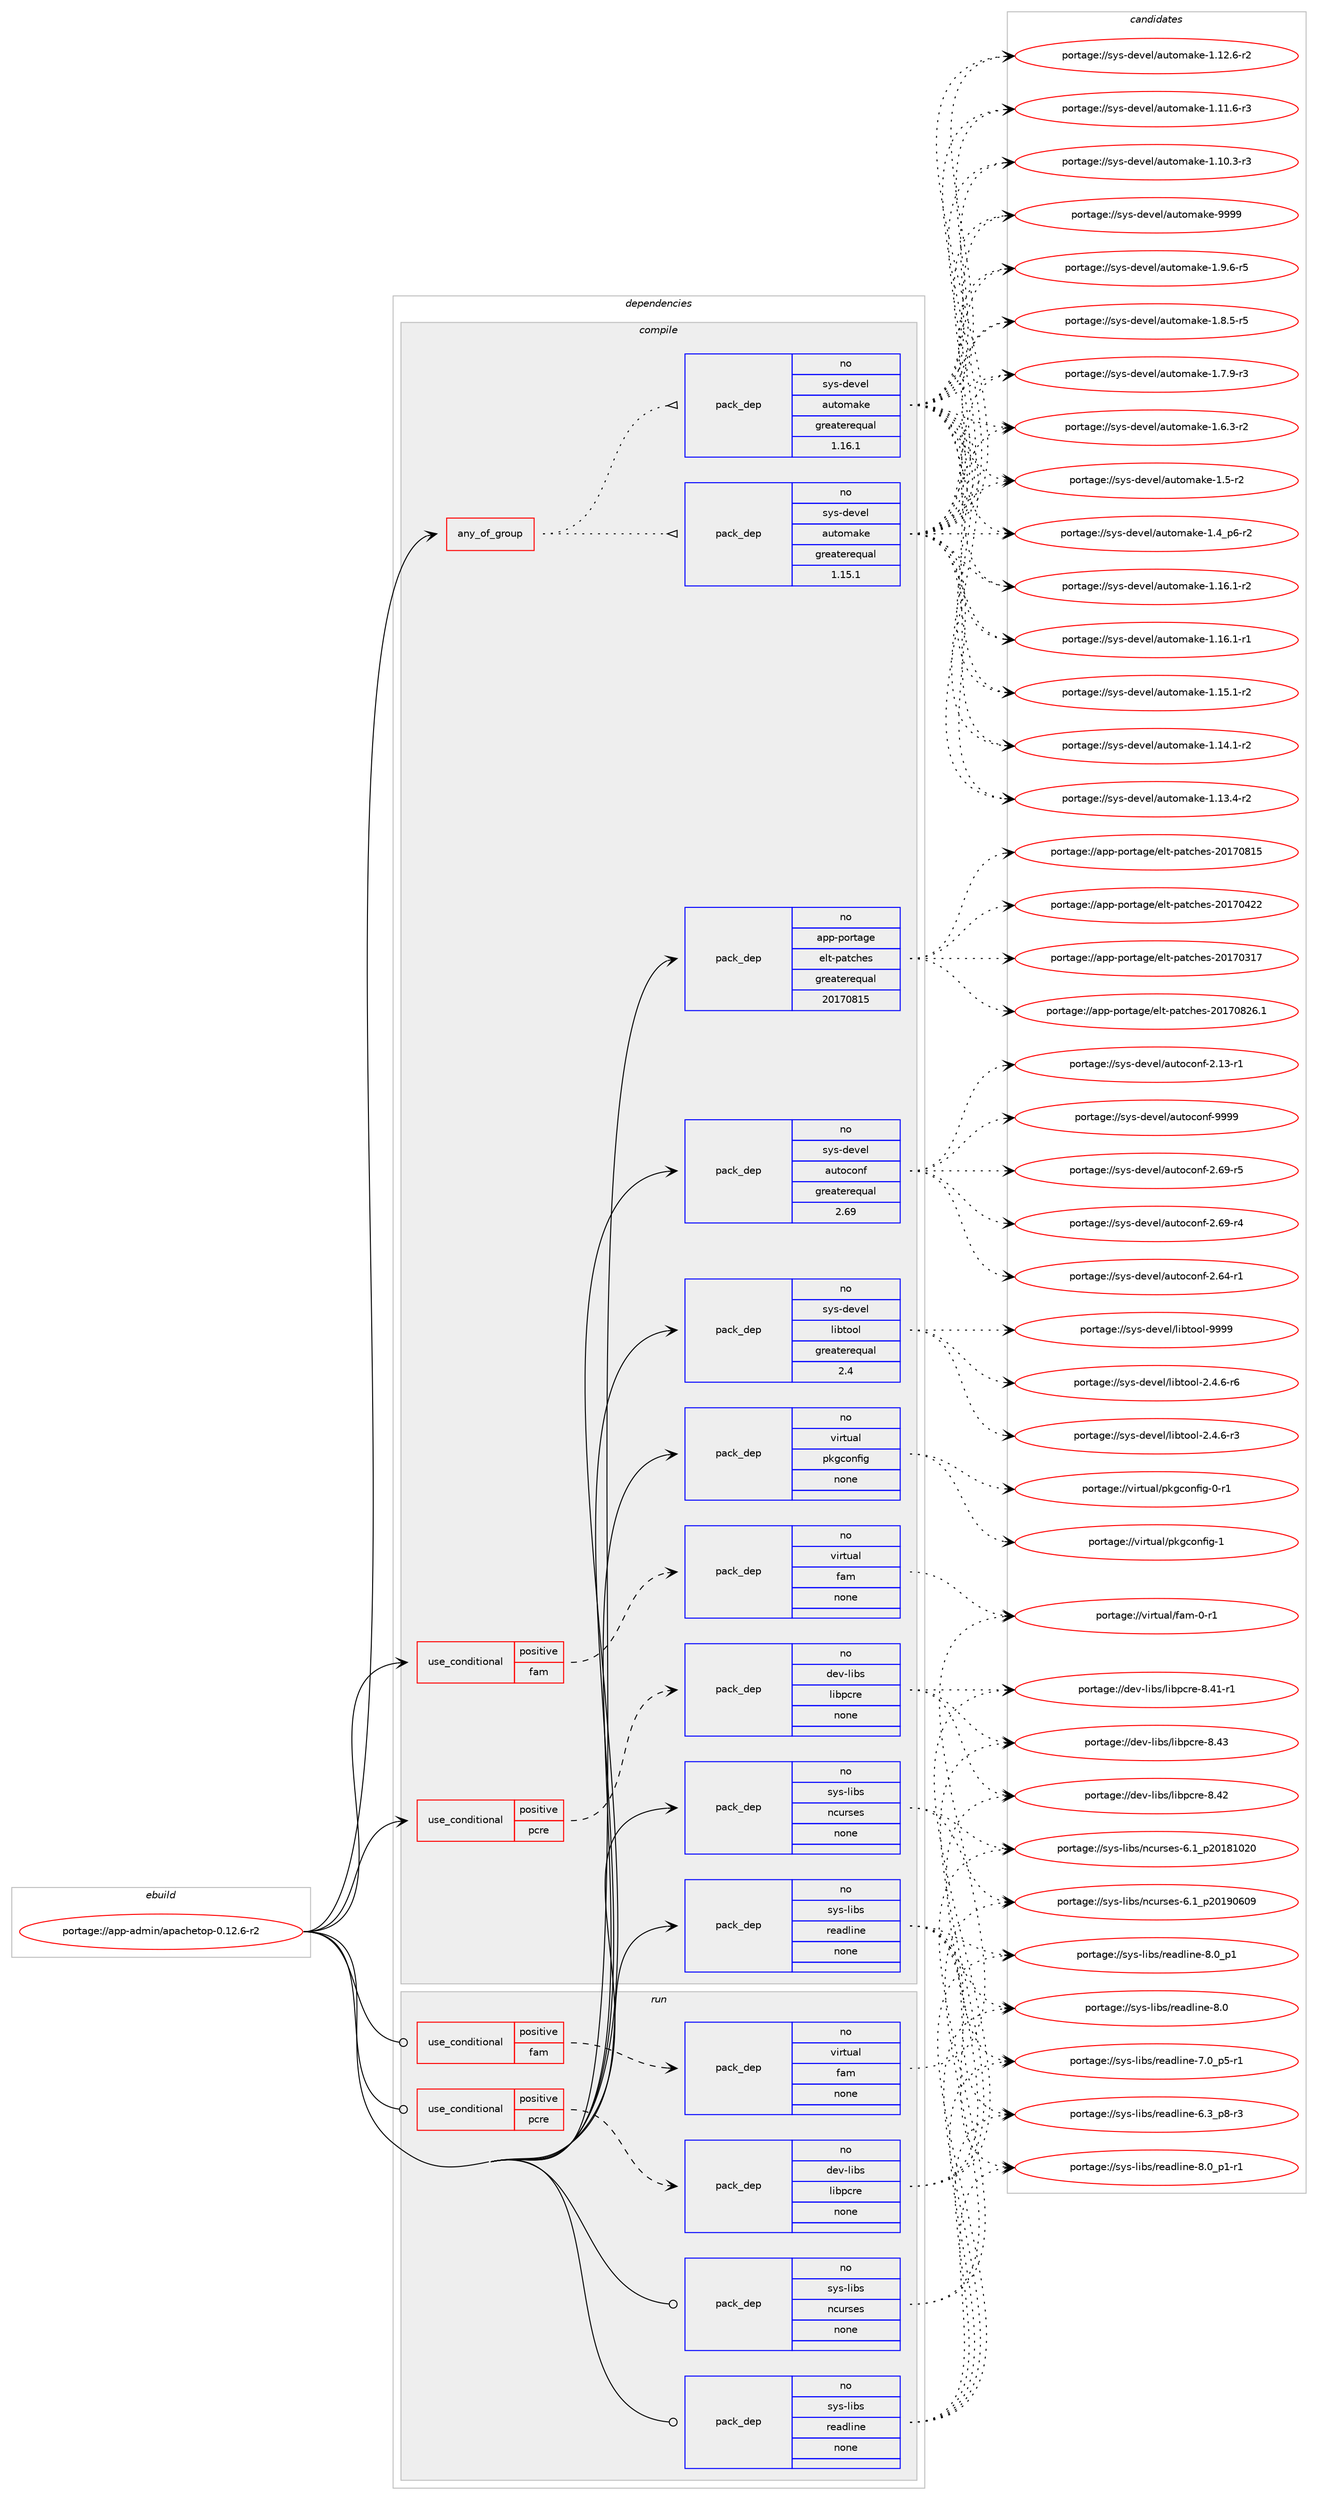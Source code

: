 digraph prolog {

# *************
# Graph options
# *************

newrank=true;
concentrate=true;
compound=true;
graph [rankdir=LR,fontname=Helvetica,fontsize=10,ranksep=1.5];#, ranksep=2.5, nodesep=0.2];
edge  [arrowhead=vee];
node  [fontname=Helvetica,fontsize=10];

# **********
# The ebuild
# **********

subgraph cluster_leftcol {
color=gray;
label=<<i>ebuild</i>>;
id [label="portage://app-admin/apachetop-0.12.6-r2", color=red, width=4, href="../app-admin/apachetop-0.12.6-r2.svg"];
}

# ****************
# The dependencies
# ****************

subgraph cluster_midcol {
color=gray;
label=<<i>dependencies</i>>;
subgraph cluster_compile {
fillcolor="#eeeeee";
style=filled;
label=<<i>compile</i>>;
subgraph any8489 {
dependency658168 [label=<<TABLE BORDER="0" CELLBORDER="1" CELLSPACING="0" CELLPADDING="4"><TR><TD CELLPADDING="10">any_of_group</TD></TR></TABLE>>, shape=none, color=red];subgraph pack493718 {
dependency658169 [label=<<TABLE BORDER="0" CELLBORDER="1" CELLSPACING="0" CELLPADDING="4" WIDTH="220"><TR><TD ROWSPAN="6" CELLPADDING="30">pack_dep</TD></TR><TR><TD WIDTH="110">no</TD></TR><TR><TD>sys-devel</TD></TR><TR><TD>automake</TD></TR><TR><TD>greaterequal</TD></TR><TR><TD>1.16.1</TD></TR></TABLE>>, shape=none, color=blue];
}
dependency658168:e -> dependency658169:w [weight=20,style="dotted",arrowhead="oinv"];
subgraph pack493719 {
dependency658170 [label=<<TABLE BORDER="0" CELLBORDER="1" CELLSPACING="0" CELLPADDING="4" WIDTH="220"><TR><TD ROWSPAN="6" CELLPADDING="30">pack_dep</TD></TR><TR><TD WIDTH="110">no</TD></TR><TR><TD>sys-devel</TD></TR><TR><TD>automake</TD></TR><TR><TD>greaterequal</TD></TR><TR><TD>1.15.1</TD></TR></TABLE>>, shape=none, color=blue];
}
dependency658168:e -> dependency658170:w [weight=20,style="dotted",arrowhead="oinv"];
}
id:e -> dependency658168:w [weight=20,style="solid",arrowhead="vee"];
subgraph cond155665 {
dependency658171 [label=<<TABLE BORDER="0" CELLBORDER="1" CELLSPACING="0" CELLPADDING="4"><TR><TD ROWSPAN="3" CELLPADDING="10">use_conditional</TD></TR><TR><TD>positive</TD></TR><TR><TD>fam</TD></TR></TABLE>>, shape=none, color=red];
subgraph pack493720 {
dependency658172 [label=<<TABLE BORDER="0" CELLBORDER="1" CELLSPACING="0" CELLPADDING="4" WIDTH="220"><TR><TD ROWSPAN="6" CELLPADDING="30">pack_dep</TD></TR><TR><TD WIDTH="110">no</TD></TR><TR><TD>virtual</TD></TR><TR><TD>fam</TD></TR><TR><TD>none</TD></TR><TR><TD></TD></TR></TABLE>>, shape=none, color=blue];
}
dependency658171:e -> dependency658172:w [weight=20,style="dashed",arrowhead="vee"];
}
id:e -> dependency658171:w [weight=20,style="solid",arrowhead="vee"];
subgraph cond155666 {
dependency658173 [label=<<TABLE BORDER="0" CELLBORDER="1" CELLSPACING="0" CELLPADDING="4"><TR><TD ROWSPAN="3" CELLPADDING="10">use_conditional</TD></TR><TR><TD>positive</TD></TR><TR><TD>pcre</TD></TR></TABLE>>, shape=none, color=red];
subgraph pack493721 {
dependency658174 [label=<<TABLE BORDER="0" CELLBORDER="1" CELLSPACING="0" CELLPADDING="4" WIDTH="220"><TR><TD ROWSPAN="6" CELLPADDING="30">pack_dep</TD></TR><TR><TD WIDTH="110">no</TD></TR><TR><TD>dev-libs</TD></TR><TR><TD>libpcre</TD></TR><TR><TD>none</TD></TR><TR><TD></TD></TR></TABLE>>, shape=none, color=blue];
}
dependency658173:e -> dependency658174:w [weight=20,style="dashed",arrowhead="vee"];
}
id:e -> dependency658173:w [weight=20,style="solid",arrowhead="vee"];
subgraph pack493722 {
dependency658175 [label=<<TABLE BORDER="0" CELLBORDER="1" CELLSPACING="0" CELLPADDING="4" WIDTH="220"><TR><TD ROWSPAN="6" CELLPADDING="30">pack_dep</TD></TR><TR><TD WIDTH="110">no</TD></TR><TR><TD>app-portage</TD></TR><TR><TD>elt-patches</TD></TR><TR><TD>greaterequal</TD></TR><TR><TD>20170815</TD></TR></TABLE>>, shape=none, color=blue];
}
id:e -> dependency658175:w [weight=20,style="solid",arrowhead="vee"];
subgraph pack493723 {
dependency658176 [label=<<TABLE BORDER="0" CELLBORDER="1" CELLSPACING="0" CELLPADDING="4" WIDTH="220"><TR><TD ROWSPAN="6" CELLPADDING="30">pack_dep</TD></TR><TR><TD WIDTH="110">no</TD></TR><TR><TD>sys-devel</TD></TR><TR><TD>autoconf</TD></TR><TR><TD>greaterequal</TD></TR><TR><TD>2.69</TD></TR></TABLE>>, shape=none, color=blue];
}
id:e -> dependency658176:w [weight=20,style="solid",arrowhead="vee"];
subgraph pack493724 {
dependency658177 [label=<<TABLE BORDER="0" CELLBORDER="1" CELLSPACING="0" CELLPADDING="4" WIDTH="220"><TR><TD ROWSPAN="6" CELLPADDING="30">pack_dep</TD></TR><TR><TD WIDTH="110">no</TD></TR><TR><TD>sys-devel</TD></TR><TR><TD>libtool</TD></TR><TR><TD>greaterequal</TD></TR><TR><TD>2.4</TD></TR></TABLE>>, shape=none, color=blue];
}
id:e -> dependency658177:w [weight=20,style="solid",arrowhead="vee"];
subgraph pack493725 {
dependency658178 [label=<<TABLE BORDER="0" CELLBORDER="1" CELLSPACING="0" CELLPADDING="4" WIDTH="220"><TR><TD ROWSPAN="6" CELLPADDING="30">pack_dep</TD></TR><TR><TD WIDTH="110">no</TD></TR><TR><TD>sys-libs</TD></TR><TR><TD>ncurses</TD></TR><TR><TD>none</TD></TR><TR><TD></TD></TR></TABLE>>, shape=none, color=blue];
}
id:e -> dependency658178:w [weight=20,style="solid",arrowhead="vee"];
subgraph pack493726 {
dependency658179 [label=<<TABLE BORDER="0" CELLBORDER="1" CELLSPACING="0" CELLPADDING="4" WIDTH="220"><TR><TD ROWSPAN="6" CELLPADDING="30">pack_dep</TD></TR><TR><TD WIDTH="110">no</TD></TR><TR><TD>sys-libs</TD></TR><TR><TD>readline</TD></TR><TR><TD>none</TD></TR><TR><TD></TD></TR></TABLE>>, shape=none, color=blue];
}
id:e -> dependency658179:w [weight=20,style="solid",arrowhead="vee"];
subgraph pack493727 {
dependency658180 [label=<<TABLE BORDER="0" CELLBORDER="1" CELLSPACING="0" CELLPADDING="4" WIDTH="220"><TR><TD ROWSPAN="6" CELLPADDING="30">pack_dep</TD></TR><TR><TD WIDTH="110">no</TD></TR><TR><TD>virtual</TD></TR><TR><TD>pkgconfig</TD></TR><TR><TD>none</TD></TR><TR><TD></TD></TR></TABLE>>, shape=none, color=blue];
}
id:e -> dependency658180:w [weight=20,style="solid",arrowhead="vee"];
}
subgraph cluster_compileandrun {
fillcolor="#eeeeee";
style=filled;
label=<<i>compile and run</i>>;
}
subgraph cluster_run {
fillcolor="#eeeeee";
style=filled;
label=<<i>run</i>>;
subgraph cond155667 {
dependency658181 [label=<<TABLE BORDER="0" CELLBORDER="1" CELLSPACING="0" CELLPADDING="4"><TR><TD ROWSPAN="3" CELLPADDING="10">use_conditional</TD></TR><TR><TD>positive</TD></TR><TR><TD>fam</TD></TR></TABLE>>, shape=none, color=red];
subgraph pack493728 {
dependency658182 [label=<<TABLE BORDER="0" CELLBORDER="1" CELLSPACING="0" CELLPADDING="4" WIDTH="220"><TR><TD ROWSPAN="6" CELLPADDING="30">pack_dep</TD></TR><TR><TD WIDTH="110">no</TD></TR><TR><TD>virtual</TD></TR><TR><TD>fam</TD></TR><TR><TD>none</TD></TR><TR><TD></TD></TR></TABLE>>, shape=none, color=blue];
}
dependency658181:e -> dependency658182:w [weight=20,style="dashed",arrowhead="vee"];
}
id:e -> dependency658181:w [weight=20,style="solid",arrowhead="odot"];
subgraph cond155668 {
dependency658183 [label=<<TABLE BORDER="0" CELLBORDER="1" CELLSPACING="0" CELLPADDING="4"><TR><TD ROWSPAN="3" CELLPADDING="10">use_conditional</TD></TR><TR><TD>positive</TD></TR><TR><TD>pcre</TD></TR></TABLE>>, shape=none, color=red];
subgraph pack493729 {
dependency658184 [label=<<TABLE BORDER="0" CELLBORDER="1" CELLSPACING="0" CELLPADDING="4" WIDTH="220"><TR><TD ROWSPAN="6" CELLPADDING="30">pack_dep</TD></TR><TR><TD WIDTH="110">no</TD></TR><TR><TD>dev-libs</TD></TR><TR><TD>libpcre</TD></TR><TR><TD>none</TD></TR><TR><TD></TD></TR></TABLE>>, shape=none, color=blue];
}
dependency658183:e -> dependency658184:w [weight=20,style="dashed",arrowhead="vee"];
}
id:e -> dependency658183:w [weight=20,style="solid",arrowhead="odot"];
subgraph pack493730 {
dependency658185 [label=<<TABLE BORDER="0" CELLBORDER="1" CELLSPACING="0" CELLPADDING="4" WIDTH="220"><TR><TD ROWSPAN="6" CELLPADDING="30">pack_dep</TD></TR><TR><TD WIDTH="110">no</TD></TR><TR><TD>sys-libs</TD></TR><TR><TD>ncurses</TD></TR><TR><TD>none</TD></TR><TR><TD></TD></TR></TABLE>>, shape=none, color=blue];
}
id:e -> dependency658185:w [weight=20,style="solid",arrowhead="odot"];
subgraph pack493731 {
dependency658186 [label=<<TABLE BORDER="0" CELLBORDER="1" CELLSPACING="0" CELLPADDING="4" WIDTH="220"><TR><TD ROWSPAN="6" CELLPADDING="30">pack_dep</TD></TR><TR><TD WIDTH="110">no</TD></TR><TR><TD>sys-libs</TD></TR><TR><TD>readline</TD></TR><TR><TD>none</TD></TR><TR><TD></TD></TR></TABLE>>, shape=none, color=blue];
}
id:e -> dependency658186:w [weight=20,style="solid",arrowhead="odot"];
}
}

# **************
# The candidates
# **************

subgraph cluster_choices {
rank=same;
color=gray;
label=<<i>candidates</i>>;

subgraph choice493718 {
color=black;
nodesep=1;
choice115121115451001011181011084797117116111109971071014557575757 [label="portage://sys-devel/automake-9999", color=red, width=4,href="../sys-devel/automake-9999.svg"];
choice115121115451001011181011084797117116111109971071014549465746544511453 [label="portage://sys-devel/automake-1.9.6-r5", color=red, width=4,href="../sys-devel/automake-1.9.6-r5.svg"];
choice115121115451001011181011084797117116111109971071014549465646534511453 [label="portage://sys-devel/automake-1.8.5-r5", color=red, width=4,href="../sys-devel/automake-1.8.5-r5.svg"];
choice115121115451001011181011084797117116111109971071014549465546574511451 [label="portage://sys-devel/automake-1.7.9-r3", color=red, width=4,href="../sys-devel/automake-1.7.9-r3.svg"];
choice115121115451001011181011084797117116111109971071014549465446514511450 [label="portage://sys-devel/automake-1.6.3-r2", color=red, width=4,href="../sys-devel/automake-1.6.3-r2.svg"];
choice11512111545100101118101108479711711611110997107101454946534511450 [label="portage://sys-devel/automake-1.5-r2", color=red, width=4,href="../sys-devel/automake-1.5-r2.svg"];
choice115121115451001011181011084797117116111109971071014549465295112544511450 [label="portage://sys-devel/automake-1.4_p6-r2", color=red, width=4,href="../sys-devel/automake-1.4_p6-r2.svg"];
choice11512111545100101118101108479711711611110997107101454946495446494511450 [label="portage://sys-devel/automake-1.16.1-r2", color=red, width=4,href="../sys-devel/automake-1.16.1-r2.svg"];
choice11512111545100101118101108479711711611110997107101454946495446494511449 [label="portage://sys-devel/automake-1.16.1-r1", color=red, width=4,href="../sys-devel/automake-1.16.1-r1.svg"];
choice11512111545100101118101108479711711611110997107101454946495346494511450 [label="portage://sys-devel/automake-1.15.1-r2", color=red, width=4,href="../sys-devel/automake-1.15.1-r2.svg"];
choice11512111545100101118101108479711711611110997107101454946495246494511450 [label="portage://sys-devel/automake-1.14.1-r2", color=red, width=4,href="../sys-devel/automake-1.14.1-r2.svg"];
choice11512111545100101118101108479711711611110997107101454946495146524511450 [label="portage://sys-devel/automake-1.13.4-r2", color=red, width=4,href="../sys-devel/automake-1.13.4-r2.svg"];
choice11512111545100101118101108479711711611110997107101454946495046544511450 [label="portage://sys-devel/automake-1.12.6-r2", color=red, width=4,href="../sys-devel/automake-1.12.6-r2.svg"];
choice11512111545100101118101108479711711611110997107101454946494946544511451 [label="portage://sys-devel/automake-1.11.6-r3", color=red, width=4,href="../sys-devel/automake-1.11.6-r3.svg"];
choice11512111545100101118101108479711711611110997107101454946494846514511451 [label="portage://sys-devel/automake-1.10.3-r3", color=red, width=4,href="../sys-devel/automake-1.10.3-r3.svg"];
dependency658169:e -> choice115121115451001011181011084797117116111109971071014557575757:w [style=dotted,weight="100"];
dependency658169:e -> choice115121115451001011181011084797117116111109971071014549465746544511453:w [style=dotted,weight="100"];
dependency658169:e -> choice115121115451001011181011084797117116111109971071014549465646534511453:w [style=dotted,weight="100"];
dependency658169:e -> choice115121115451001011181011084797117116111109971071014549465546574511451:w [style=dotted,weight="100"];
dependency658169:e -> choice115121115451001011181011084797117116111109971071014549465446514511450:w [style=dotted,weight="100"];
dependency658169:e -> choice11512111545100101118101108479711711611110997107101454946534511450:w [style=dotted,weight="100"];
dependency658169:e -> choice115121115451001011181011084797117116111109971071014549465295112544511450:w [style=dotted,weight="100"];
dependency658169:e -> choice11512111545100101118101108479711711611110997107101454946495446494511450:w [style=dotted,weight="100"];
dependency658169:e -> choice11512111545100101118101108479711711611110997107101454946495446494511449:w [style=dotted,weight="100"];
dependency658169:e -> choice11512111545100101118101108479711711611110997107101454946495346494511450:w [style=dotted,weight="100"];
dependency658169:e -> choice11512111545100101118101108479711711611110997107101454946495246494511450:w [style=dotted,weight="100"];
dependency658169:e -> choice11512111545100101118101108479711711611110997107101454946495146524511450:w [style=dotted,weight="100"];
dependency658169:e -> choice11512111545100101118101108479711711611110997107101454946495046544511450:w [style=dotted,weight="100"];
dependency658169:e -> choice11512111545100101118101108479711711611110997107101454946494946544511451:w [style=dotted,weight="100"];
dependency658169:e -> choice11512111545100101118101108479711711611110997107101454946494846514511451:w [style=dotted,weight="100"];
}
subgraph choice493719 {
color=black;
nodesep=1;
choice115121115451001011181011084797117116111109971071014557575757 [label="portage://sys-devel/automake-9999", color=red, width=4,href="../sys-devel/automake-9999.svg"];
choice115121115451001011181011084797117116111109971071014549465746544511453 [label="portage://sys-devel/automake-1.9.6-r5", color=red, width=4,href="../sys-devel/automake-1.9.6-r5.svg"];
choice115121115451001011181011084797117116111109971071014549465646534511453 [label="portage://sys-devel/automake-1.8.5-r5", color=red, width=4,href="../sys-devel/automake-1.8.5-r5.svg"];
choice115121115451001011181011084797117116111109971071014549465546574511451 [label="portage://sys-devel/automake-1.7.9-r3", color=red, width=4,href="../sys-devel/automake-1.7.9-r3.svg"];
choice115121115451001011181011084797117116111109971071014549465446514511450 [label="portage://sys-devel/automake-1.6.3-r2", color=red, width=4,href="../sys-devel/automake-1.6.3-r2.svg"];
choice11512111545100101118101108479711711611110997107101454946534511450 [label="portage://sys-devel/automake-1.5-r2", color=red, width=4,href="../sys-devel/automake-1.5-r2.svg"];
choice115121115451001011181011084797117116111109971071014549465295112544511450 [label="portage://sys-devel/automake-1.4_p6-r2", color=red, width=4,href="../sys-devel/automake-1.4_p6-r2.svg"];
choice11512111545100101118101108479711711611110997107101454946495446494511450 [label="portage://sys-devel/automake-1.16.1-r2", color=red, width=4,href="../sys-devel/automake-1.16.1-r2.svg"];
choice11512111545100101118101108479711711611110997107101454946495446494511449 [label="portage://sys-devel/automake-1.16.1-r1", color=red, width=4,href="../sys-devel/automake-1.16.1-r1.svg"];
choice11512111545100101118101108479711711611110997107101454946495346494511450 [label="portage://sys-devel/automake-1.15.1-r2", color=red, width=4,href="../sys-devel/automake-1.15.1-r2.svg"];
choice11512111545100101118101108479711711611110997107101454946495246494511450 [label="portage://sys-devel/automake-1.14.1-r2", color=red, width=4,href="../sys-devel/automake-1.14.1-r2.svg"];
choice11512111545100101118101108479711711611110997107101454946495146524511450 [label="portage://sys-devel/automake-1.13.4-r2", color=red, width=4,href="../sys-devel/automake-1.13.4-r2.svg"];
choice11512111545100101118101108479711711611110997107101454946495046544511450 [label="portage://sys-devel/automake-1.12.6-r2", color=red, width=4,href="../sys-devel/automake-1.12.6-r2.svg"];
choice11512111545100101118101108479711711611110997107101454946494946544511451 [label="portage://sys-devel/automake-1.11.6-r3", color=red, width=4,href="../sys-devel/automake-1.11.6-r3.svg"];
choice11512111545100101118101108479711711611110997107101454946494846514511451 [label="portage://sys-devel/automake-1.10.3-r3", color=red, width=4,href="../sys-devel/automake-1.10.3-r3.svg"];
dependency658170:e -> choice115121115451001011181011084797117116111109971071014557575757:w [style=dotted,weight="100"];
dependency658170:e -> choice115121115451001011181011084797117116111109971071014549465746544511453:w [style=dotted,weight="100"];
dependency658170:e -> choice115121115451001011181011084797117116111109971071014549465646534511453:w [style=dotted,weight="100"];
dependency658170:e -> choice115121115451001011181011084797117116111109971071014549465546574511451:w [style=dotted,weight="100"];
dependency658170:e -> choice115121115451001011181011084797117116111109971071014549465446514511450:w [style=dotted,weight="100"];
dependency658170:e -> choice11512111545100101118101108479711711611110997107101454946534511450:w [style=dotted,weight="100"];
dependency658170:e -> choice115121115451001011181011084797117116111109971071014549465295112544511450:w [style=dotted,weight="100"];
dependency658170:e -> choice11512111545100101118101108479711711611110997107101454946495446494511450:w [style=dotted,weight="100"];
dependency658170:e -> choice11512111545100101118101108479711711611110997107101454946495446494511449:w [style=dotted,weight="100"];
dependency658170:e -> choice11512111545100101118101108479711711611110997107101454946495346494511450:w [style=dotted,weight="100"];
dependency658170:e -> choice11512111545100101118101108479711711611110997107101454946495246494511450:w [style=dotted,weight="100"];
dependency658170:e -> choice11512111545100101118101108479711711611110997107101454946495146524511450:w [style=dotted,weight="100"];
dependency658170:e -> choice11512111545100101118101108479711711611110997107101454946495046544511450:w [style=dotted,weight="100"];
dependency658170:e -> choice11512111545100101118101108479711711611110997107101454946494946544511451:w [style=dotted,weight="100"];
dependency658170:e -> choice11512111545100101118101108479711711611110997107101454946494846514511451:w [style=dotted,weight="100"];
}
subgraph choice493720 {
color=black;
nodesep=1;
choice11810511411611797108471029710945484511449 [label="portage://virtual/fam-0-r1", color=red, width=4,href="../virtual/fam-0-r1.svg"];
dependency658172:e -> choice11810511411611797108471029710945484511449:w [style=dotted,weight="100"];
}
subgraph choice493721 {
color=black;
nodesep=1;
choice10010111845108105981154710810598112991141014556465251 [label="portage://dev-libs/libpcre-8.43", color=red, width=4,href="../dev-libs/libpcre-8.43.svg"];
choice10010111845108105981154710810598112991141014556465250 [label="portage://dev-libs/libpcre-8.42", color=red, width=4,href="../dev-libs/libpcre-8.42.svg"];
choice100101118451081059811547108105981129911410145564652494511449 [label="portage://dev-libs/libpcre-8.41-r1", color=red, width=4,href="../dev-libs/libpcre-8.41-r1.svg"];
dependency658174:e -> choice10010111845108105981154710810598112991141014556465251:w [style=dotted,weight="100"];
dependency658174:e -> choice10010111845108105981154710810598112991141014556465250:w [style=dotted,weight="100"];
dependency658174:e -> choice100101118451081059811547108105981129911410145564652494511449:w [style=dotted,weight="100"];
}
subgraph choice493722 {
color=black;
nodesep=1;
choice971121124511211111411697103101471011081164511297116991041011154550484955485650544649 [label="portage://app-portage/elt-patches-20170826.1", color=red, width=4,href="../app-portage/elt-patches-20170826.1.svg"];
choice97112112451121111141169710310147101108116451129711699104101115455048495548564953 [label="portage://app-portage/elt-patches-20170815", color=red, width=4,href="../app-portage/elt-patches-20170815.svg"];
choice97112112451121111141169710310147101108116451129711699104101115455048495548525050 [label="portage://app-portage/elt-patches-20170422", color=red, width=4,href="../app-portage/elt-patches-20170422.svg"];
choice97112112451121111141169710310147101108116451129711699104101115455048495548514955 [label="portage://app-portage/elt-patches-20170317", color=red, width=4,href="../app-portage/elt-patches-20170317.svg"];
dependency658175:e -> choice971121124511211111411697103101471011081164511297116991041011154550484955485650544649:w [style=dotted,weight="100"];
dependency658175:e -> choice97112112451121111141169710310147101108116451129711699104101115455048495548564953:w [style=dotted,weight="100"];
dependency658175:e -> choice97112112451121111141169710310147101108116451129711699104101115455048495548525050:w [style=dotted,weight="100"];
dependency658175:e -> choice97112112451121111141169710310147101108116451129711699104101115455048495548514955:w [style=dotted,weight="100"];
}
subgraph choice493723 {
color=black;
nodesep=1;
choice115121115451001011181011084797117116111991111101024557575757 [label="portage://sys-devel/autoconf-9999", color=red, width=4,href="../sys-devel/autoconf-9999.svg"];
choice1151211154510010111810110847971171161119911111010245504654574511453 [label="portage://sys-devel/autoconf-2.69-r5", color=red, width=4,href="../sys-devel/autoconf-2.69-r5.svg"];
choice1151211154510010111810110847971171161119911111010245504654574511452 [label="portage://sys-devel/autoconf-2.69-r4", color=red, width=4,href="../sys-devel/autoconf-2.69-r4.svg"];
choice1151211154510010111810110847971171161119911111010245504654524511449 [label="portage://sys-devel/autoconf-2.64-r1", color=red, width=4,href="../sys-devel/autoconf-2.64-r1.svg"];
choice1151211154510010111810110847971171161119911111010245504649514511449 [label="portage://sys-devel/autoconf-2.13-r1", color=red, width=4,href="../sys-devel/autoconf-2.13-r1.svg"];
dependency658176:e -> choice115121115451001011181011084797117116111991111101024557575757:w [style=dotted,weight="100"];
dependency658176:e -> choice1151211154510010111810110847971171161119911111010245504654574511453:w [style=dotted,weight="100"];
dependency658176:e -> choice1151211154510010111810110847971171161119911111010245504654574511452:w [style=dotted,weight="100"];
dependency658176:e -> choice1151211154510010111810110847971171161119911111010245504654524511449:w [style=dotted,weight="100"];
dependency658176:e -> choice1151211154510010111810110847971171161119911111010245504649514511449:w [style=dotted,weight="100"];
}
subgraph choice493724 {
color=black;
nodesep=1;
choice1151211154510010111810110847108105981161111111084557575757 [label="portage://sys-devel/libtool-9999", color=red, width=4,href="../sys-devel/libtool-9999.svg"];
choice1151211154510010111810110847108105981161111111084550465246544511454 [label="portage://sys-devel/libtool-2.4.6-r6", color=red, width=4,href="../sys-devel/libtool-2.4.6-r6.svg"];
choice1151211154510010111810110847108105981161111111084550465246544511451 [label="portage://sys-devel/libtool-2.4.6-r3", color=red, width=4,href="../sys-devel/libtool-2.4.6-r3.svg"];
dependency658177:e -> choice1151211154510010111810110847108105981161111111084557575757:w [style=dotted,weight="100"];
dependency658177:e -> choice1151211154510010111810110847108105981161111111084550465246544511454:w [style=dotted,weight="100"];
dependency658177:e -> choice1151211154510010111810110847108105981161111111084550465246544511451:w [style=dotted,weight="100"];
}
subgraph choice493725 {
color=black;
nodesep=1;
choice1151211154510810598115471109911711411510111545544649951125048495748544857 [label="portage://sys-libs/ncurses-6.1_p20190609", color=red, width=4,href="../sys-libs/ncurses-6.1_p20190609.svg"];
choice1151211154510810598115471109911711411510111545544649951125048495649485048 [label="portage://sys-libs/ncurses-6.1_p20181020", color=red, width=4,href="../sys-libs/ncurses-6.1_p20181020.svg"];
dependency658178:e -> choice1151211154510810598115471109911711411510111545544649951125048495748544857:w [style=dotted,weight="100"];
dependency658178:e -> choice1151211154510810598115471109911711411510111545544649951125048495649485048:w [style=dotted,weight="100"];
}
subgraph choice493726 {
color=black;
nodesep=1;
choice115121115451081059811547114101971001081051101014556464895112494511449 [label="portage://sys-libs/readline-8.0_p1-r1", color=red, width=4,href="../sys-libs/readline-8.0_p1-r1.svg"];
choice11512111545108105981154711410197100108105110101455646489511249 [label="portage://sys-libs/readline-8.0_p1", color=red, width=4,href="../sys-libs/readline-8.0_p1.svg"];
choice1151211154510810598115471141019710010810511010145564648 [label="portage://sys-libs/readline-8.0", color=red, width=4,href="../sys-libs/readline-8.0.svg"];
choice115121115451081059811547114101971001081051101014555464895112534511449 [label="portage://sys-libs/readline-7.0_p5-r1", color=red, width=4,href="../sys-libs/readline-7.0_p5-r1.svg"];
choice115121115451081059811547114101971001081051101014554465195112564511451 [label="portage://sys-libs/readline-6.3_p8-r3", color=red, width=4,href="../sys-libs/readline-6.3_p8-r3.svg"];
dependency658179:e -> choice115121115451081059811547114101971001081051101014556464895112494511449:w [style=dotted,weight="100"];
dependency658179:e -> choice11512111545108105981154711410197100108105110101455646489511249:w [style=dotted,weight="100"];
dependency658179:e -> choice1151211154510810598115471141019710010810511010145564648:w [style=dotted,weight="100"];
dependency658179:e -> choice115121115451081059811547114101971001081051101014555464895112534511449:w [style=dotted,weight="100"];
dependency658179:e -> choice115121115451081059811547114101971001081051101014554465195112564511451:w [style=dotted,weight="100"];
}
subgraph choice493727 {
color=black;
nodesep=1;
choice1181051141161179710847112107103991111101021051034549 [label="portage://virtual/pkgconfig-1", color=red, width=4,href="../virtual/pkgconfig-1.svg"];
choice11810511411611797108471121071039911111010210510345484511449 [label="portage://virtual/pkgconfig-0-r1", color=red, width=4,href="../virtual/pkgconfig-0-r1.svg"];
dependency658180:e -> choice1181051141161179710847112107103991111101021051034549:w [style=dotted,weight="100"];
dependency658180:e -> choice11810511411611797108471121071039911111010210510345484511449:w [style=dotted,weight="100"];
}
subgraph choice493728 {
color=black;
nodesep=1;
choice11810511411611797108471029710945484511449 [label="portage://virtual/fam-0-r1", color=red, width=4,href="../virtual/fam-0-r1.svg"];
dependency658182:e -> choice11810511411611797108471029710945484511449:w [style=dotted,weight="100"];
}
subgraph choice493729 {
color=black;
nodesep=1;
choice10010111845108105981154710810598112991141014556465251 [label="portage://dev-libs/libpcre-8.43", color=red, width=4,href="../dev-libs/libpcre-8.43.svg"];
choice10010111845108105981154710810598112991141014556465250 [label="portage://dev-libs/libpcre-8.42", color=red, width=4,href="../dev-libs/libpcre-8.42.svg"];
choice100101118451081059811547108105981129911410145564652494511449 [label="portage://dev-libs/libpcre-8.41-r1", color=red, width=4,href="../dev-libs/libpcre-8.41-r1.svg"];
dependency658184:e -> choice10010111845108105981154710810598112991141014556465251:w [style=dotted,weight="100"];
dependency658184:e -> choice10010111845108105981154710810598112991141014556465250:w [style=dotted,weight="100"];
dependency658184:e -> choice100101118451081059811547108105981129911410145564652494511449:w [style=dotted,weight="100"];
}
subgraph choice493730 {
color=black;
nodesep=1;
choice1151211154510810598115471109911711411510111545544649951125048495748544857 [label="portage://sys-libs/ncurses-6.1_p20190609", color=red, width=4,href="../sys-libs/ncurses-6.1_p20190609.svg"];
choice1151211154510810598115471109911711411510111545544649951125048495649485048 [label="portage://sys-libs/ncurses-6.1_p20181020", color=red, width=4,href="../sys-libs/ncurses-6.1_p20181020.svg"];
dependency658185:e -> choice1151211154510810598115471109911711411510111545544649951125048495748544857:w [style=dotted,weight="100"];
dependency658185:e -> choice1151211154510810598115471109911711411510111545544649951125048495649485048:w [style=dotted,weight="100"];
}
subgraph choice493731 {
color=black;
nodesep=1;
choice115121115451081059811547114101971001081051101014556464895112494511449 [label="portage://sys-libs/readline-8.0_p1-r1", color=red, width=4,href="../sys-libs/readline-8.0_p1-r1.svg"];
choice11512111545108105981154711410197100108105110101455646489511249 [label="portage://sys-libs/readline-8.0_p1", color=red, width=4,href="../sys-libs/readline-8.0_p1.svg"];
choice1151211154510810598115471141019710010810511010145564648 [label="portage://sys-libs/readline-8.0", color=red, width=4,href="../sys-libs/readline-8.0.svg"];
choice115121115451081059811547114101971001081051101014555464895112534511449 [label="portage://sys-libs/readline-7.0_p5-r1", color=red, width=4,href="../sys-libs/readline-7.0_p5-r1.svg"];
choice115121115451081059811547114101971001081051101014554465195112564511451 [label="portage://sys-libs/readline-6.3_p8-r3", color=red, width=4,href="../sys-libs/readline-6.3_p8-r3.svg"];
dependency658186:e -> choice115121115451081059811547114101971001081051101014556464895112494511449:w [style=dotted,weight="100"];
dependency658186:e -> choice11512111545108105981154711410197100108105110101455646489511249:w [style=dotted,weight="100"];
dependency658186:e -> choice1151211154510810598115471141019710010810511010145564648:w [style=dotted,weight="100"];
dependency658186:e -> choice115121115451081059811547114101971001081051101014555464895112534511449:w [style=dotted,weight="100"];
dependency658186:e -> choice115121115451081059811547114101971001081051101014554465195112564511451:w [style=dotted,weight="100"];
}
}

}
